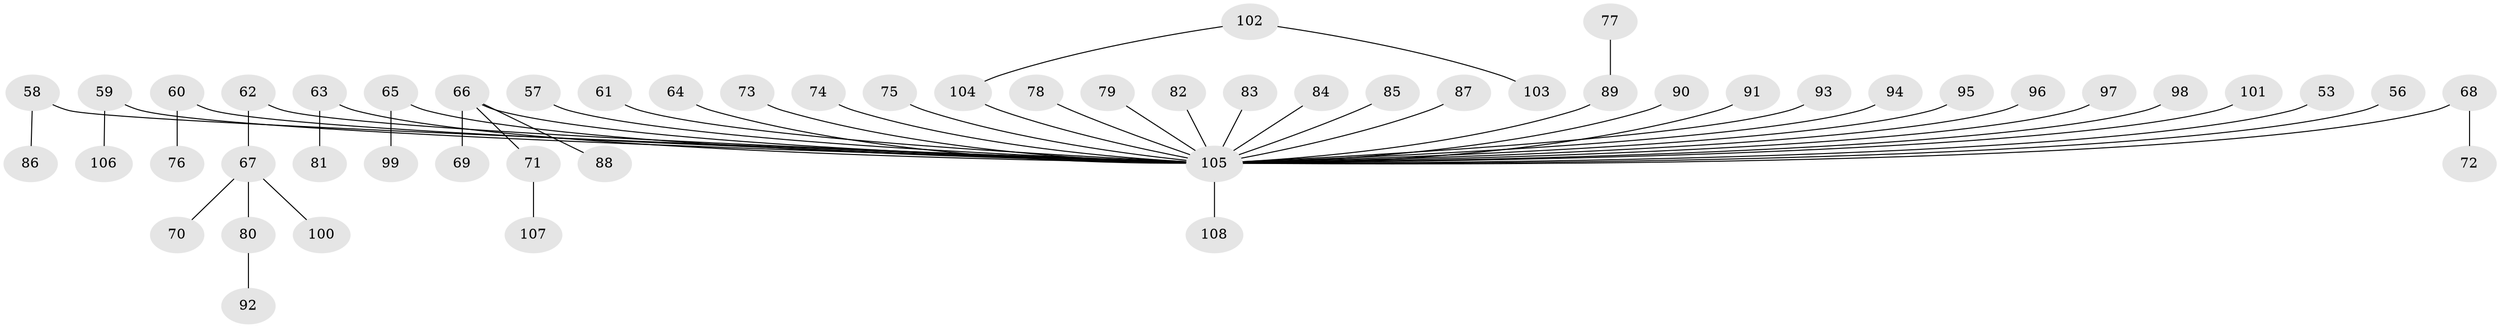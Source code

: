 // original degree distribution, {5: 0.037037037037037035, 9: 0.009259259259259259, 4: 0.10185185185185185, 2: 0.25925925925925924, 6: 0.009259259259259259, 1: 0.5092592592592593, 3: 0.07407407407407407}
// Generated by graph-tools (version 1.1) at 2025/54/03/09/25 04:54:01]
// undirected, 54 vertices, 53 edges
graph export_dot {
graph [start="1"]
  node [color=gray90,style=filled];
  53;
  56 [super="+44"];
  57;
  58;
  59;
  60;
  61;
  62;
  63;
  64;
  65 [super="+42"];
  66 [super="+52"];
  67;
  68;
  69;
  70;
  71;
  72;
  73;
  74;
  75;
  76;
  77;
  78;
  79;
  80;
  81;
  82;
  83;
  84;
  85;
  86;
  87;
  88;
  89 [super="+47"];
  90;
  91;
  92;
  93;
  94;
  95;
  96;
  97;
  98;
  99;
  100;
  101;
  102;
  103;
  104 [super="+36"];
  105 [super="+29+31+40+20+43+32+35+23+39+28+33+37+34+38+46+54+45+48+49+50+51+55"];
  106;
  107;
  108;
  53 -- 105;
  56 -- 105;
  57 -- 105;
  58 -- 86;
  58 -- 105;
  59 -- 106;
  59 -- 105;
  60 -- 76;
  60 -- 105;
  61 -- 105;
  62 -- 67;
  62 -- 105;
  63 -- 81;
  63 -- 105;
  64 -- 105;
  65 -- 99;
  65 -- 105;
  66 -- 69;
  66 -- 71;
  66 -- 88;
  66 -- 105;
  67 -- 70;
  67 -- 80;
  67 -- 100;
  68 -- 72;
  68 -- 105;
  71 -- 107;
  73 -- 105;
  74 -- 105;
  75 -- 105;
  77 -- 89;
  78 -- 105;
  79 -- 105;
  80 -- 92;
  82 -- 105;
  83 -- 105;
  84 -- 105;
  85 -- 105;
  87 -- 105;
  89 -- 105;
  90 -- 105;
  91 -- 105;
  93 -- 105;
  94 -- 105;
  95 -- 105;
  96 -- 105;
  97 -- 105;
  98 -- 105;
  101 -- 105;
  102 -- 103;
  102 -- 104;
  104 -- 105;
  105 -- 108;
}
